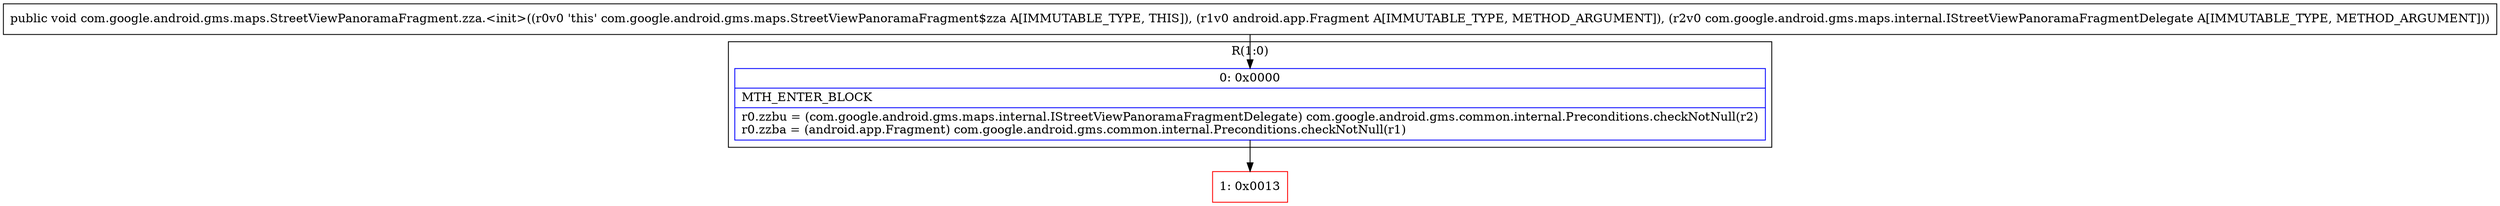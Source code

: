 digraph "CFG forcom.google.android.gms.maps.StreetViewPanoramaFragment.zza.\<init\>(Landroid\/app\/Fragment;Lcom\/google\/android\/gms\/maps\/internal\/IStreetViewPanoramaFragmentDelegate;)V" {
subgraph cluster_Region_1670666656 {
label = "R(1:0)";
node [shape=record,color=blue];
Node_0 [shape=record,label="{0\:\ 0x0000|MTH_ENTER_BLOCK\l|r0.zzbu = (com.google.android.gms.maps.internal.IStreetViewPanoramaFragmentDelegate) com.google.android.gms.common.internal.Preconditions.checkNotNull(r2)\lr0.zzba = (android.app.Fragment) com.google.android.gms.common.internal.Preconditions.checkNotNull(r1)\l}"];
}
Node_1 [shape=record,color=red,label="{1\:\ 0x0013}"];
MethodNode[shape=record,label="{public void com.google.android.gms.maps.StreetViewPanoramaFragment.zza.\<init\>((r0v0 'this' com.google.android.gms.maps.StreetViewPanoramaFragment$zza A[IMMUTABLE_TYPE, THIS]), (r1v0 android.app.Fragment A[IMMUTABLE_TYPE, METHOD_ARGUMENT]), (r2v0 com.google.android.gms.maps.internal.IStreetViewPanoramaFragmentDelegate A[IMMUTABLE_TYPE, METHOD_ARGUMENT])) }"];
MethodNode -> Node_0;
Node_0 -> Node_1;
}

